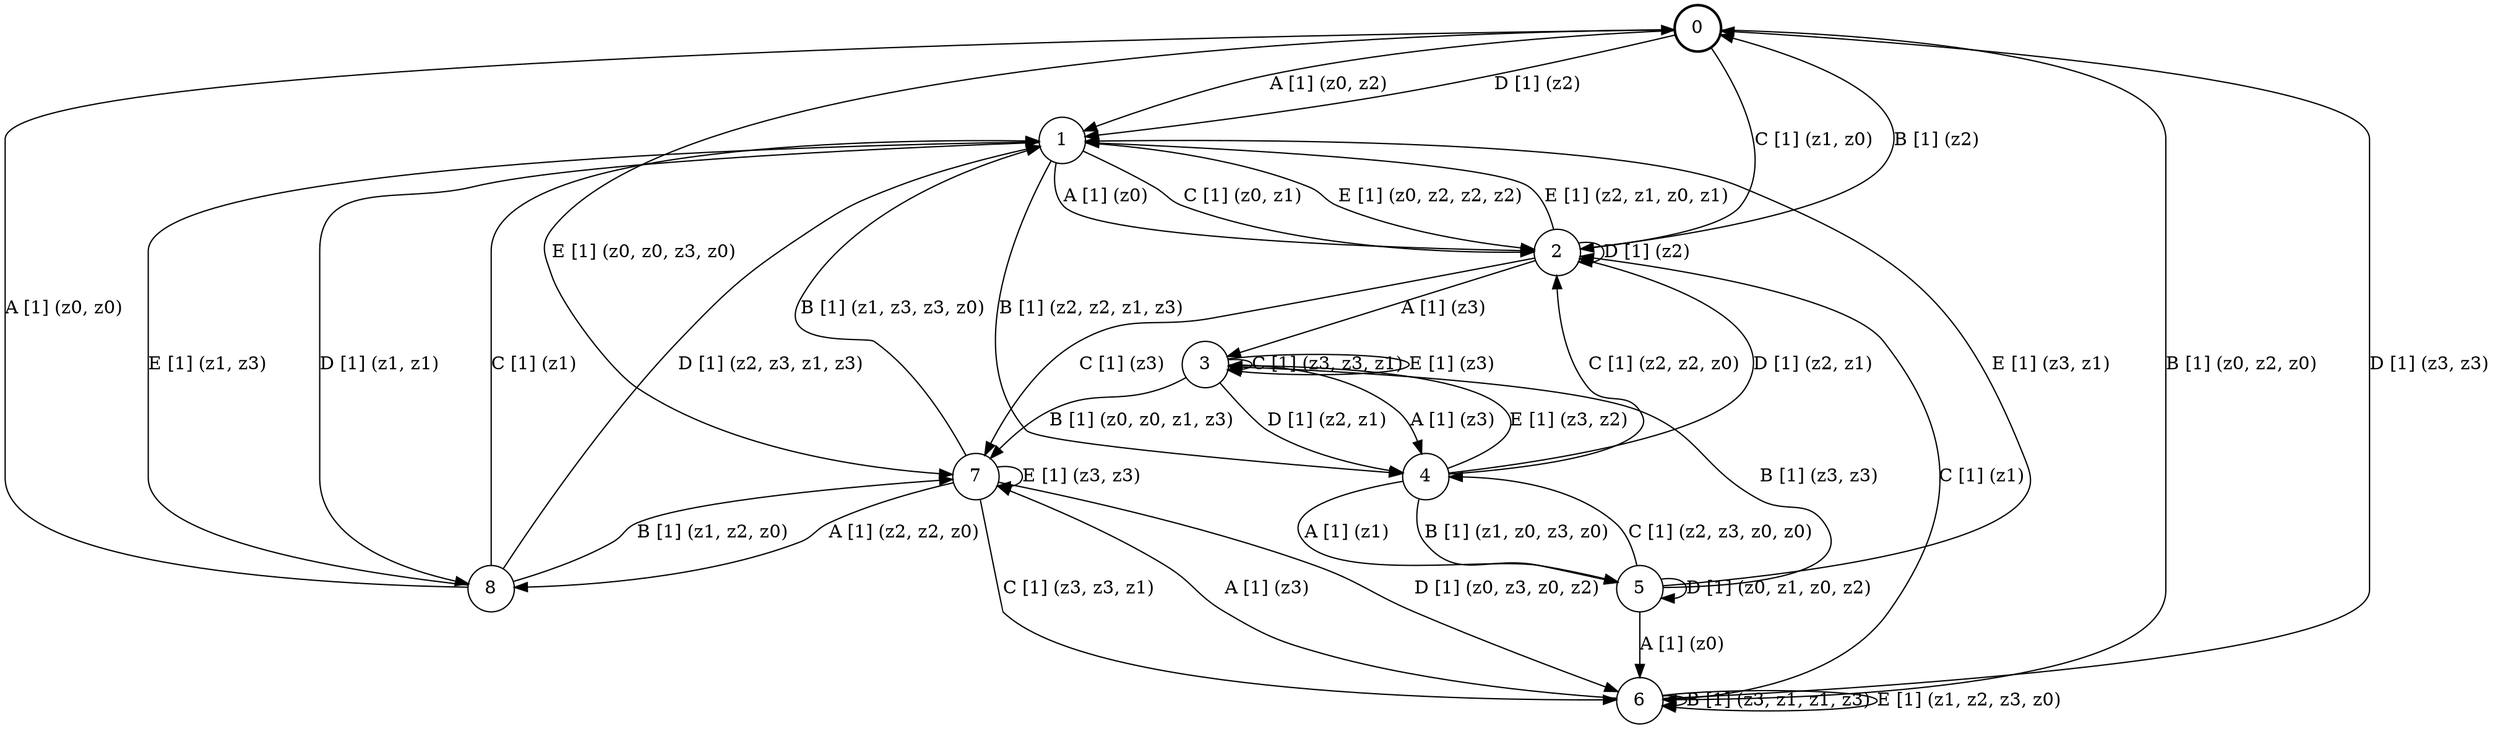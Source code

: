 # generated file, don't try to modify
# command: dot -Tpng <filename> > tree.png
digraph Automaton {
    node [shape = circle];
    0 [style = "bold"];
    0 -> 1 [label = "A [1] (z0, z2) "];
    0 -> 6 [label = "B [1] (z0, z2, z0) "];
    0 -> 2 [label = "C [1] (z1, z0) "];
    0 -> 1 [label = "D [1] (z2) "];
    0 -> 7 [label = "E [1] (z0, z0, z3, z0) "];
    1 -> 2 [label = "A [1] (z0) "];
    1 -> 4 [label = "B [1] (z2, z2, z1, z3) "];
    1 -> 2 [label = "C [1] (z0, z1) "];
    1 -> 8 [label = "D [1] (z1, z1) "];
    1 -> 2 [label = "E [1] (z0, z2, z2, z2) "];
    2 -> 3 [label = "A [1] (z3) "];
    2 -> 0 [label = "B [1] (z2) "];
    2 -> 7 [label = "C [1] (z3) "];
    2 -> 2 [label = "D [1] (z2) "];
    2 -> 1 [label = "E [1] (z2, z1, z0, z1) "];
    3 -> 4 [label = "A [1] (z3) "];
    3 -> 7 [label = "B [1] (z0, z0, z1, z3) "];
    3 -> 3 [label = "C [1] (z3, z3, z1) "];
    3 -> 4 [label = "D [1] (z2, z1) "];
    3 -> 3 [label = "E [1] (z3) "];
    4 -> 5 [label = "A [1] (z1) "];
    4 -> 5 [label = "B [1] (z1, z0, z3, z0) "];
    4 -> 2 [label = "C [1] (z2, z2, z0) "];
    4 -> 2 [label = "D [1] (z2, z1) "];
    4 -> 3 [label = "E [1] (z3, z2) "];
    5 -> 6 [label = "A [1] (z0) "];
    5 -> 3 [label = "B [1] (z3, z3) "];
    5 -> 4 [label = "C [1] (z2, z3, z0, z0) "];
    5 -> 5 [label = "D [1] (z0, z1, z0, z2) "];
    5 -> 1 [label = "E [1] (z3, z1) "];
    6 -> 7 [label = "A [1] (z3) "];
    6 -> 6 [label = "B [1] (z3, z1, z1, z3) "];
    6 -> 2 [label = "C [1] (z1) "];
    6 -> 0 [label = "D [1] (z3, z3) "];
    6 -> 6 [label = "E [1] (z1, z2, z3, z0) "];
    7 -> 8 [label = "A [1] (z2, z2, z0) "];
    7 -> 1 [label = "B [1] (z1, z3, z3, z0) "];
    7 -> 6 [label = "C [1] (z3, z3, z1) "];
    7 -> 6 [label = "D [1] (z0, z3, z0, z2) "];
    7 -> 7 [label = "E [1] (z3, z3) "];
    8 -> 0 [label = "A [1] (z0, z0) "];
    8 -> 7 [label = "B [1] (z1, z2, z0) "];
    8 -> 1 [label = "C [1] (z1) "];
    8 -> 1 [label = "D [1] (z2, z3, z1, z3) "];
    8 -> 1 [label = "E [1] (z1, z3) "];
}
